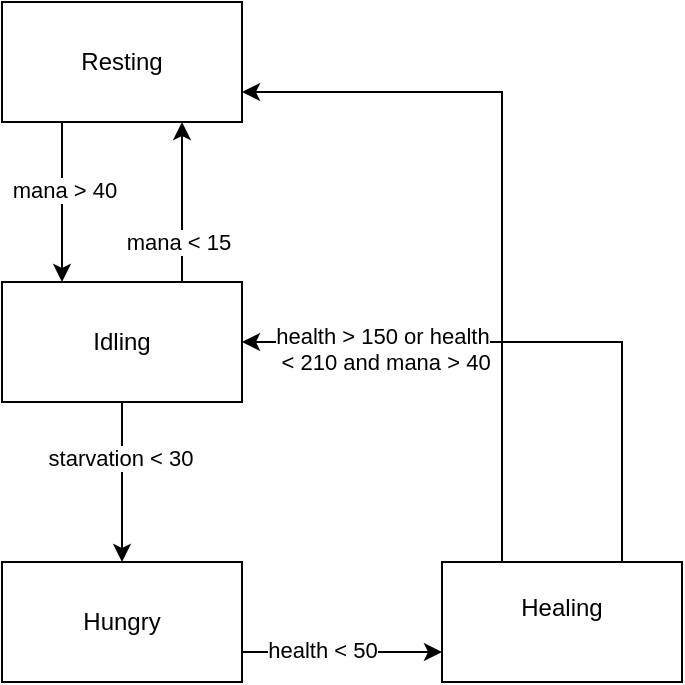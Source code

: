 <mxfile version="24.0.4" type="device">
  <diagram id="C5RBs43oDa-KdzZeNtuy" name="Page-1">
    <mxGraphModel dx="835" dy="485" grid="1" gridSize="10" guides="1" tooltips="1" connect="1" arrows="1" fold="1" page="1" pageScale="1" pageWidth="827" pageHeight="1169" math="0" shadow="0">
      <root>
        <mxCell id="WIyWlLk6GJQsqaUBKTNV-0" />
        <mxCell id="WIyWlLk6GJQsqaUBKTNV-1" parent="WIyWlLk6GJQsqaUBKTNV-0" />
        <mxCell id="Qn4_ciKAECdp9J0JzdVa-0" value="Resting" style="rounded=0;whiteSpace=wrap;html=1;" vertex="1" parent="WIyWlLk6GJQsqaUBKTNV-1">
          <mxGeometry x="240" y="150" width="120" height="60" as="geometry" />
        </mxCell>
        <mxCell id="Qn4_ciKAECdp9J0JzdVa-1" value="Idling" style="rounded=0;whiteSpace=wrap;html=1;" vertex="1" parent="WIyWlLk6GJQsqaUBKTNV-1">
          <mxGeometry x="240" y="290" width="120" height="60" as="geometry" />
        </mxCell>
        <mxCell id="Qn4_ciKAECdp9J0JzdVa-2" value="Hungry" style="rounded=0;whiteSpace=wrap;html=1;" vertex="1" parent="WIyWlLk6GJQsqaUBKTNV-1">
          <mxGeometry x="240" y="430" width="120" height="60" as="geometry" />
        </mxCell>
        <mxCell id="Qn4_ciKAECdp9J0JzdVa-3" value="Healing&lt;div&gt;&lt;br&gt;&lt;/div&gt;" style="rounded=0;whiteSpace=wrap;html=1;" vertex="1" parent="WIyWlLk6GJQsqaUBKTNV-1">
          <mxGeometry x="460" y="430" width="120" height="60" as="geometry" />
        </mxCell>
        <mxCell id="Qn4_ciKAECdp9J0JzdVa-4" value="" style="endArrow=classic;html=1;rounded=0;exitX=0.25;exitY=1;exitDx=0;exitDy=0;entryX=0.25;entryY=0;entryDx=0;entryDy=0;" edge="1" parent="WIyWlLk6GJQsqaUBKTNV-1" source="Qn4_ciKAECdp9J0JzdVa-0" target="Qn4_ciKAECdp9J0JzdVa-1">
          <mxGeometry width="50" height="50" relative="1" as="geometry">
            <mxPoint x="390" y="330" as="sourcePoint" />
            <mxPoint x="440" y="280" as="targetPoint" />
          </mxGeometry>
        </mxCell>
        <mxCell id="Qn4_ciKAECdp9J0JzdVa-17" value="mana &amp;gt; 40" style="edgeLabel;html=1;align=center;verticalAlign=middle;resizable=0;points=[];" vertex="1" connectable="0" parent="Qn4_ciKAECdp9J0JzdVa-4">
          <mxGeometry x="-0.15" y="1" relative="1" as="geometry">
            <mxPoint as="offset" />
          </mxGeometry>
        </mxCell>
        <mxCell id="Qn4_ciKAECdp9J0JzdVa-5" value="" style="endArrow=classic;html=1;rounded=0;exitX=0.75;exitY=0;exitDx=0;exitDy=0;entryX=0.75;entryY=1;entryDx=0;entryDy=0;" edge="1" parent="WIyWlLk6GJQsqaUBKTNV-1" source="Qn4_ciKAECdp9J0JzdVa-1" target="Qn4_ciKAECdp9J0JzdVa-0">
          <mxGeometry width="50" height="50" relative="1" as="geometry">
            <mxPoint x="390" y="330" as="sourcePoint" />
            <mxPoint x="440" y="280" as="targetPoint" />
          </mxGeometry>
        </mxCell>
        <mxCell id="Qn4_ciKAECdp9J0JzdVa-18" value="mana &amp;lt; 15" style="edgeLabel;html=1;align=center;verticalAlign=middle;resizable=0;points=[];" vertex="1" connectable="0" parent="Qn4_ciKAECdp9J0JzdVa-5">
          <mxGeometry x="-0.496" y="2" relative="1" as="geometry">
            <mxPoint as="offset" />
          </mxGeometry>
        </mxCell>
        <mxCell id="Qn4_ciKAECdp9J0JzdVa-6" value="" style="endArrow=classic;html=1;rounded=0;exitX=0.5;exitY=1;exitDx=0;exitDy=0;entryX=0.5;entryY=0;entryDx=0;entryDy=0;" edge="1" parent="WIyWlLk6GJQsqaUBKTNV-1" source="Qn4_ciKAECdp9J0JzdVa-1" target="Qn4_ciKAECdp9J0JzdVa-2">
          <mxGeometry width="50" height="50" relative="1" as="geometry">
            <mxPoint x="290" y="350" as="sourcePoint" />
            <mxPoint x="290" y="430" as="targetPoint" />
          </mxGeometry>
        </mxCell>
        <mxCell id="Qn4_ciKAECdp9J0JzdVa-19" value="starvation &amp;lt; 30" style="edgeLabel;html=1;align=center;verticalAlign=middle;resizable=0;points=[];" vertex="1" connectable="0" parent="Qn4_ciKAECdp9J0JzdVa-6">
          <mxGeometry x="-0.296" y="-1" relative="1" as="geometry">
            <mxPoint as="offset" />
          </mxGeometry>
        </mxCell>
        <mxCell id="Qn4_ciKAECdp9J0JzdVa-10" value="" style="endArrow=classic;html=1;rounded=0;exitX=1;exitY=0.75;exitDx=0;exitDy=0;entryX=0;entryY=0.75;entryDx=0;entryDy=0;" edge="1" parent="WIyWlLk6GJQsqaUBKTNV-1" source="Qn4_ciKAECdp9J0JzdVa-2" target="Qn4_ciKAECdp9J0JzdVa-3">
          <mxGeometry width="50" height="50" relative="1" as="geometry">
            <mxPoint x="428" y="500" as="sourcePoint" />
            <mxPoint x="428" y="420" as="targetPoint" />
          </mxGeometry>
        </mxCell>
        <mxCell id="Qn4_ciKAECdp9J0JzdVa-20" value="health &amp;lt; 50" style="edgeLabel;html=1;align=center;verticalAlign=middle;resizable=0;points=[];" vertex="1" connectable="0" parent="Qn4_ciKAECdp9J0JzdVa-10">
          <mxGeometry x="-0.363" y="1" relative="1" as="geometry">
            <mxPoint x="8" as="offset" />
          </mxGeometry>
        </mxCell>
        <mxCell id="Qn4_ciKAECdp9J0JzdVa-12" value="" style="endArrow=classic;html=1;rounded=0;exitX=0.25;exitY=0;exitDx=0;exitDy=0;entryX=1;entryY=0.75;entryDx=0;entryDy=0;" edge="1" parent="WIyWlLk6GJQsqaUBKTNV-1" source="Qn4_ciKAECdp9J0JzdVa-3" target="Qn4_ciKAECdp9J0JzdVa-0">
          <mxGeometry width="50" height="50" relative="1" as="geometry">
            <mxPoint x="350" y="390" as="sourcePoint" />
            <mxPoint x="490" y="200" as="targetPoint" />
            <Array as="points">
              <mxPoint x="490" y="195" />
            </Array>
          </mxGeometry>
        </mxCell>
        <mxCell id="Qn4_ciKAECdp9J0JzdVa-16" value="" style="endArrow=classic;html=1;rounded=0;exitX=0.75;exitY=0;exitDx=0;exitDy=0;entryX=1;entryY=0.5;entryDx=0;entryDy=0;" edge="1" parent="WIyWlLk6GJQsqaUBKTNV-1" source="Qn4_ciKAECdp9J0JzdVa-3" target="Qn4_ciKAECdp9J0JzdVa-1">
          <mxGeometry width="50" height="50" relative="1" as="geometry">
            <mxPoint x="350" y="360" as="sourcePoint" />
            <mxPoint x="400" y="310" as="targetPoint" />
            <Array as="points">
              <mxPoint x="550" y="320" />
            </Array>
          </mxGeometry>
        </mxCell>
        <mxCell id="Qn4_ciKAECdp9J0JzdVa-21" value="&lt;div&gt;health &amp;gt; 150 or health&lt;/div&gt;&lt;div&gt;&amp;nbsp;&amp;lt; 210 and mana &amp;gt; 40&lt;/div&gt;&lt;div&gt;‌&lt;/div&gt;" style="edgeLabel;html=1;align=center;verticalAlign=middle;resizable=0;points=[];" vertex="1" connectable="0" parent="Qn4_ciKAECdp9J0JzdVa-16">
          <mxGeometry x="0.632" y="1" relative="1" as="geometry">
            <mxPoint x="15" y="9" as="offset" />
          </mxGeometry>
        </mxCell>
      </root>
    </mxGraphModel>
  </diagram>
</mxfile>
